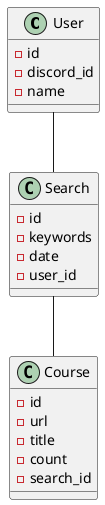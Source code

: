 @startuml:
class User {
    - id
    - discord_id
    - name 
}
 class Search{
    - id
    - keywords
    - date
    - user_id

 }

 class Course{
    - id
    - url
    - title
    - count
    - search_id
}

User -- Search
Search -- Course


@enduml



